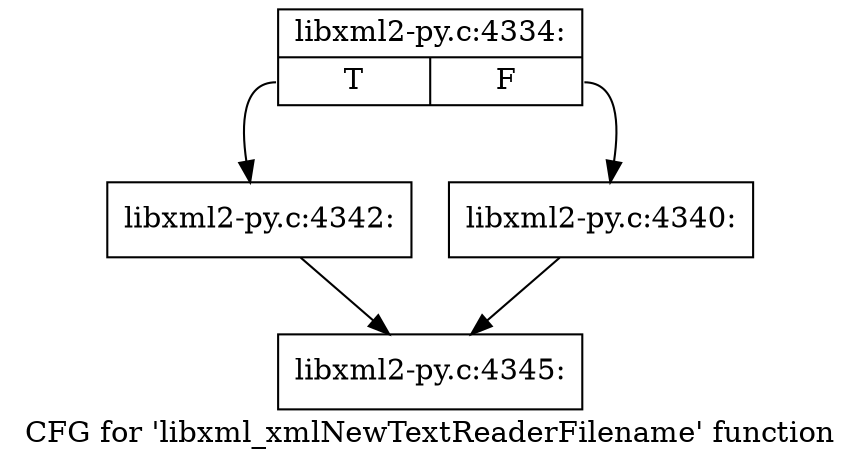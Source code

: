 digraph "CFG for 'libxml_xmlNewTextReaderFilename' function" {
	label="CFG for 'libxml_xmlNewTextReaderFilename' function";

	Node0x4017230 [shape=record,label="{libxml2-py.c:4334:|{<s0>T|<s1>F}}"];
	Node0x4017230:s0 -> Node0x4019230;
	Node0x4017230:s1 -> Node0x40191e0;
	Node0x40191e0 [shape=record,label="{libxml2-py.c:4340:}"];
	Node0x40191e0 -> Node0x3dc1330;
	Node0x4019230 [shape=record,label="{libxml2-py.c:4342:}"];
	Node0x4019230 -> Node0x3dc1330;
	Node0x3dc1330 [shape=record,label="{libxml2-py.c:4345:}"];
}
